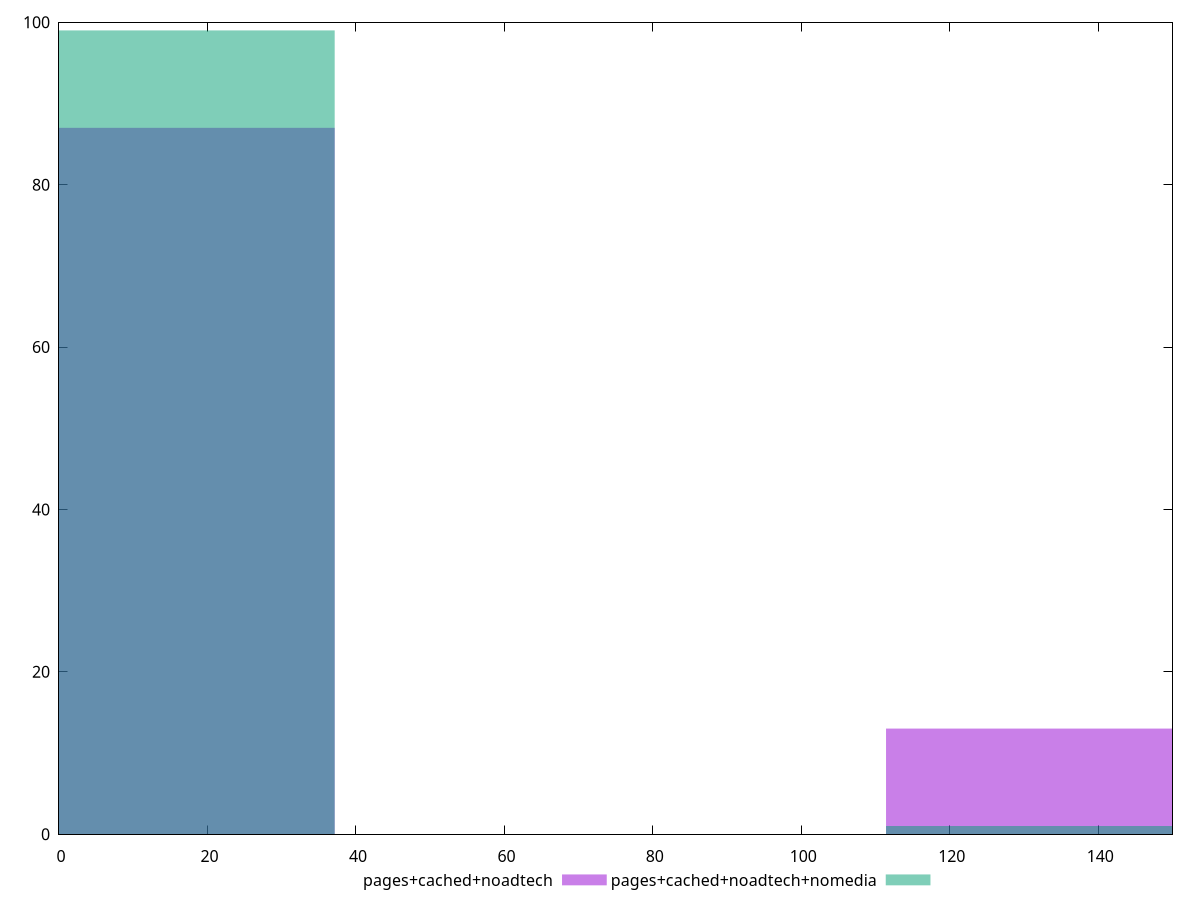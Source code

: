 reset

$pagesCachedNoadtech <<EOF
0 87
148.54734168921377 13
EOF

$pagesCachedNoadtechNomedia <<EOF
0 99
148.54734168921377 1
EOF

set key outside below
set boxwidth 74.27367084460688
set xrange [0:150]
set yrange [0:100]
set trange [0:100]
set style fill transparent solid 0.5 noborder
set terminal svg size 640, 500 enhanced background rgb 'white'
set output "report_00015_2021-02-09T16-11-33.973Z/unminified-css/comparison/histogram/2_vs_3.svg"

plot $pagesCachedNoadtech title "pages+cached+noadtech" with boxes, \
     $pagesCachedNoadtechNomedia title "pages+cached+noadtech+nomedia" with boxes

reset
